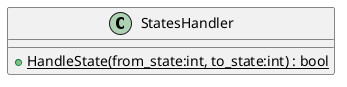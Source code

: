 @startuml
class StatesHandler {
    + {static} HandleState(from_state:int, to_state:int) : bool
}
@enduml
